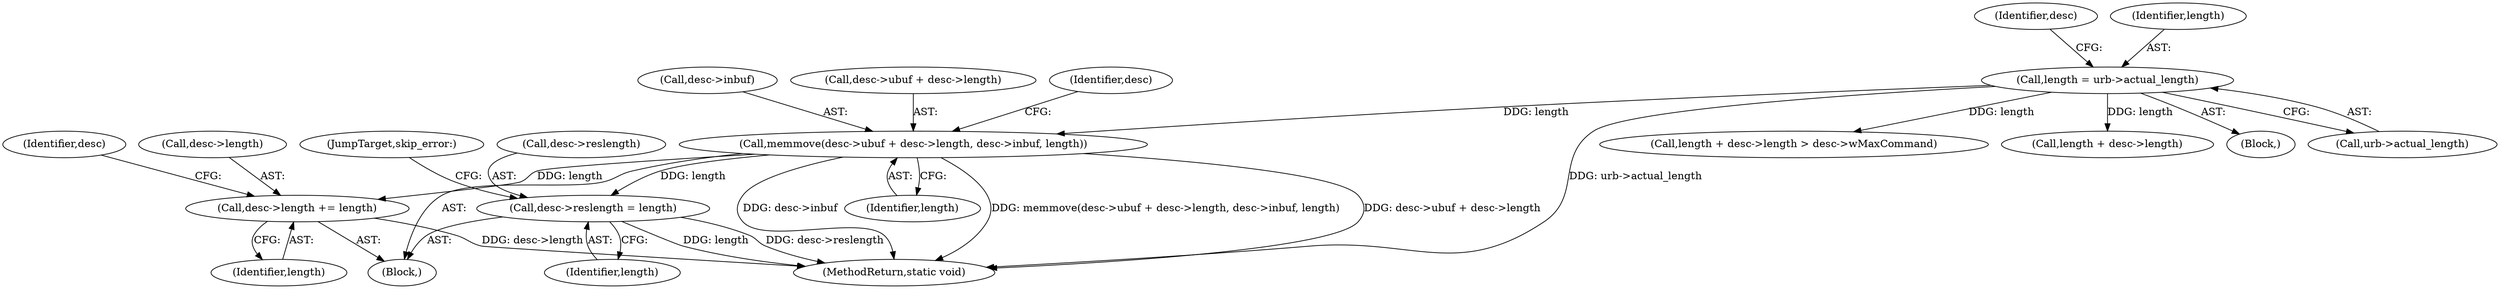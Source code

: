 digraph "0_linux_c0f5ecee4e741667b2493c742b60b6218d40b3aa@API" {
"1000224" [label="(Call,memmove(desc->ubuf + desc->length, desc->inbuf, length))"];
"1000118" [label="(Call,length = urb->actual_length)"];
"1000236" [label="(Call,desc->length += length)"];
"1000241" [label="(Call,desc->reslength = length)"];
"1000197" [label="(Call,length + desc->length > desc->wMaxCommand)"];
"1000242" [label="(Call,desc->reslength)"];
"1000126" [label="(Identifier,desc)"];
"1000198" [label="(Call,length + desc->length)"];
"1000224" [label="(Call,memmove(desc->ubuf + desc->length, desc->inbuf, length))"];
"1000243" [label="(Identifier,desc)"];
"1000246" [label="(JumpTarget,skip_error:)"];
"1000232" [label="(Call,desc->inbuf)"];
"1000223" [label="(Block,)"];
"1000225" [label="(Call,desc->ubuf + desc->length)"];
"1000104" [label="(Block,)"];
"1000120" [label="(Call,urb->actual_length)"];
"1000119" [label="(Identifier,length)"];
"1000118" [label="(Call,length = urb->actual_length)"];
"1000245" [label="(Identifier,length)"];
"1000237" [label="(Call,desc->length)"];
"1000240" [label="(Identifier,length)"];
"1000235" [label="(Identifier,length)"];
"1000241" [label="(Call,desc->reslength = length)"];
"1000238" [label="(Identifier,desc)"];
"1000263" [label="(MethodReturn,static void)"];
"1000236" [label="(Call,desc->length += length)"];
"1000224" -> "1000223"  [label="AST: "];
"1000224" -> "1000235"  [label="CFG: "];
"1000225" -> "1000224"  [label="AST: "];
"1000232" -> "1000224"  [label="AST: "];
"1000235" -> "1000224"  [label="AST: "];
"1000238" -> "1000224"  [label="CFG: "];
"1000224" -> "1000263"  [label="DDG: desc->ubuf + desc->length"];
"1000224" -> "1000263"  [label="DDG: desc->inbuf"];
"1000224" -> "1000263"  [label="DDG: memmove(desc->ubuf + desc->length, desc->inbuf, length)"];
"1000118" -> "1000224"  [label="DDG: length"];
"1000224" -> "1000236"  [label="DDG: length"];
"1000224" -> "1000241"  [label="DDG: length"];
"1000118" -> "1000104"  [label="AST: "];
"1000118" -> "1000120"  [label="CFG: "];
"1000119" -> "1000118"  [label="AST: "];
"1000120" -> "1000118"  [label="AST: "];
"1000126" -> "1000118"  [label="CFG: "];
"1000118" -> "1000263"  [label="DDG: urb->actual_length"];
"1000118" -> "1000197"  [label="DDG: length"];
"1000118" -> "1000198"  [label="DDG: length"];
"1000236" -> "1000223"  [label="AST: "];
"1000236" -> "1000240"  [label="CFG: "];
"1000237" -> "1000236"  [label="AST: "];
"1000240" -> "1000236"  [label="AST: "];
"1000243" -> "1000236"  [label="CFG: "];
"1000236" -> "1000263"  [label="DDG: desc->length"];
"1000241" -> "1000223"  [label="AST: "];
"1000241" -> "1000245"  [label="CFG: "];
"1000242" -> "1000241"  [label="AST: "];
"1000245" -> "1000241"  [label="AST: "];
"1000246" -> "1000241"  [label="CFG: "];
"1000241" -> "1000263"  [label="DDG: length"];
"1000241" -> "1000263"  [label="DDG: desc->reslength"];
}
